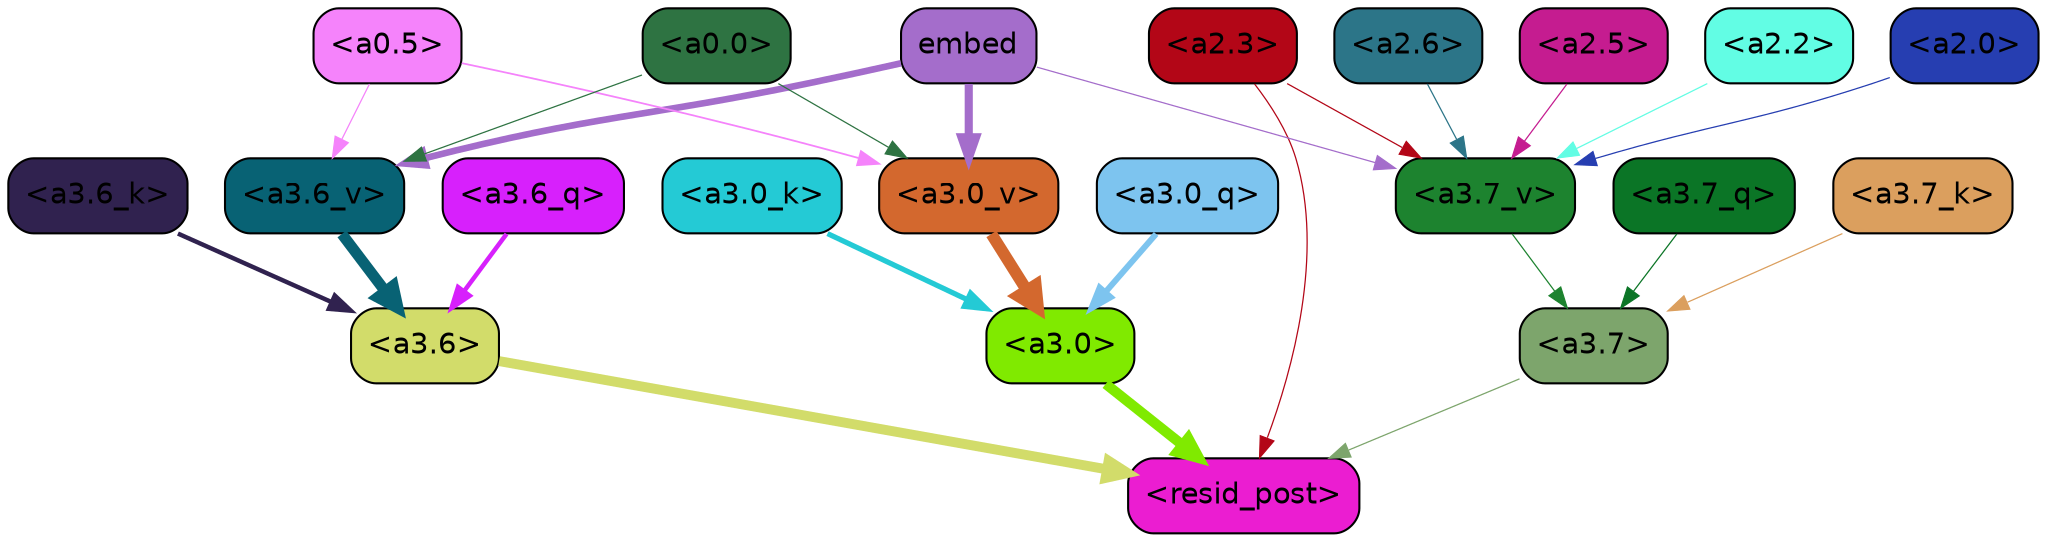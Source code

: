 strict digraph "" {
	graph [bgcolor=transparent,
		layout=dot,
		overlap=false,
		splines=true
	];
	"<a3.7>"	[color=black,
		fillcolor="#7da56c",
		fontname=Helvetica,
		shape=box,
		style="filled, rounded"];
	"<resid_post>"	[color=black,
		fillcolor="#eb1dd1",
		fontname=Helvetica,
		shape=box,
		style="filled, rounded"];
	"<a3.7>" -> "<resid_post>"	[color="#7da56c",
		penwidth=0.6];
	"<a3.6>"	[color=black,
		fillcolor="#d2dc6a",
		fontname=Helvetica,
		shape=box,
		style="filled, rounded"];
	"<a3.6>" -> "<resid_post>"	[color="#d2dc6a",
		penwidth=4.746312499046326];
	"<a3.0>"	[color=black,
		fillcolor="#80ea00",
		fontname=Helvetica,
		shape=box,
		style="filled, rounded"];
	"<a3.0>" -> "<resid_post>"	[color="#80ea00",
		penwidth=4.896343111991882];
	"<a2.3>"	[color=black,
		fillcolor="#b30617",
		fontname=Helvetica,
		shape=box,
		style="filled, rounded"];
	"<a2.3>" -> "<resid_post>"	[color="#b30617",
		penwidth=0.6];
	"<a3.7_v>"	[color=black,
		fillcolor="#1d832f",
		fontname=Helvetica,
		shape=box,
		style="filled, rounded"];
	"<a2.3>" -> "<a3.7_v>"	[color="#b30617",
		penwidth=0.6];
	"<a3.7_q>"	[color=black,
		fillcolor="#0b7526",
		fontname=Helvetica,
		shape=box,
		style="filled, rounded"];
	"<a3.7_q>" -> "<a3.7>"	[color="#0b7526",
		penwidth=0.6];
	"<a3.6_q>"	[color=black,
		fillcolor="#d720fc",
		fontname=Helvetica,
		shape=box,
		style="filled, rounded"];
	"<a3.6_q>" -> "<a3.6>"	[color="#d720fc",
		penwidth=2.160832464694977];
	"<a3.0_q>"	[color=black,
		fillcolor="#7dc4ef",
		fontname=Helvetica,
		shape=box,
		style="filled, rounded"];
	"<a3.0_q>" -> "<a3.0>"	[color="#7dc4ef",
		penwidth=2.870753765106201];
	"<a3.7_k>"	[color=black,
		fillcolor="#db9f5e",
		fontname=Helvetica,
		shape=box,
		style="filled, rounded"];
	"<a3.7_k>" -> "<a3.7>"	[color="#db9f5e",
		penwidth=0.6];
	"<a3.6_k>"	[color=black,
		fillcolor="#30224f",
		fontname=Helvetica,
		shape=box,
		style="filled, rounded"];
	"<a3.6_k>" -> "<a3.6>"	[color="#30224f",
		penwidth=2.13908451795578];
	"<a3.0_k>"	[color=black,
		fillcolor="#24cad5",
		fontname=Helvetica,
		shape=box,
		style="filled, rounded"];
	"<a3.0_k>" -> "<a3.0>"	[color="#24cad5",
		penwidth=2.520303964614868];
	"<a3.7_v>" -> "<a3.7>"	[color="#1d832f",
		penwidth=0.6];
	"<a3.6_v>"	[color=black,
		fillcolor="#086274",
		fontname=Helvetica,
		shape=box,
		style="filled, rounded"];
	"<a3.6_v>" -> "<a3.6>"	[color="#086274",
		penwidth=5.297133803367615];
	"<a3.0_v>"	[color=black,
		fillcolor="#d3682e",
		fontname=Helvetica,
		shape=box,
		style="filled, rounded"];
	"<a3.0_v>" -> "<a3.0>"	[color="#d3682e",
		penwidth=5.680712580680847];
	"<a2.6>"	[color=black,
		fillcolor="#2c7588",
		fontname=Helvetica,
		shape=box,
		style="filled, rounded"];
	"<a2.6>" -> "<a3.7_v>"	[color="#2c7588",
		penwidth=0.6];
	"<a2.5>"	[color=black,
		fillcolor="#c51c90",
		fontname=Helvetica,
		shape=box,
		style="filled, rounded"];
	"<a2.5>" -> "<a3.7_v>"	[color="#c51c90",
		penwidth=0.6];
	"<a2.2>"	[color=black,
		fillcolor="#62fde4",
		fontname=Helvetica,
		shape=box,
		style="filled, rounded"];
	"<a2.2>" -> "<a3.7_v>"	[color="#62fde4",
		penwidth=0.6];
	"<a2.0>"	[color=black,
		fillcolor="#263eb1",
		fontname=Helvetica,
		shape=box,
		style="filled, rounded"];
	"<a2.0>" -> "<a3.7_v>"	[color="#263eb1",
		penwidth=0.6];
	embed	[color=black,
		fillcolor="#a46dcb",
		fontname=Helvetica,
		shape=box,
		style="filled, rounded"];
	embed -> "<a3.7_v>"	[color="#a46dcb",
		penwidth=0.6];
	embed -> "<a3.6_v>"	[color="#a46dcb",
		penwidth=3.1766927242279053];
	embed -> "<a3.0_v>"	[color="#a46dcb",
		penwidth=3.9005755856633186];
	"<a0.5>"	[color=black,
		fillcolor="#f583fb",
		fontname=Helvetica,
		shape=box,
		style="filled, rounded"];
	"<a0.5>" -> "<a3.6_v>"	[color="#f583fb",
		penwidth=0.6];
	"<a0.5>" -> "<a3.0_v>"	[color="#f583fb",
		penwidth=0.8493617177009583];
	"<a0.0>"	[color=black,
		fillcolor="#2e7342",
		fontname=Helvetica,
		shape=box,
		style="filled, rounded"];
	"<a0.0>" -> "<a3.6_v>"	[color="#2e7342",
		penwidth=0.6];
	"<a0.0>" -> "<a3.0_v>"	[color="#2e7342",
		penwidth=0.6];
}
